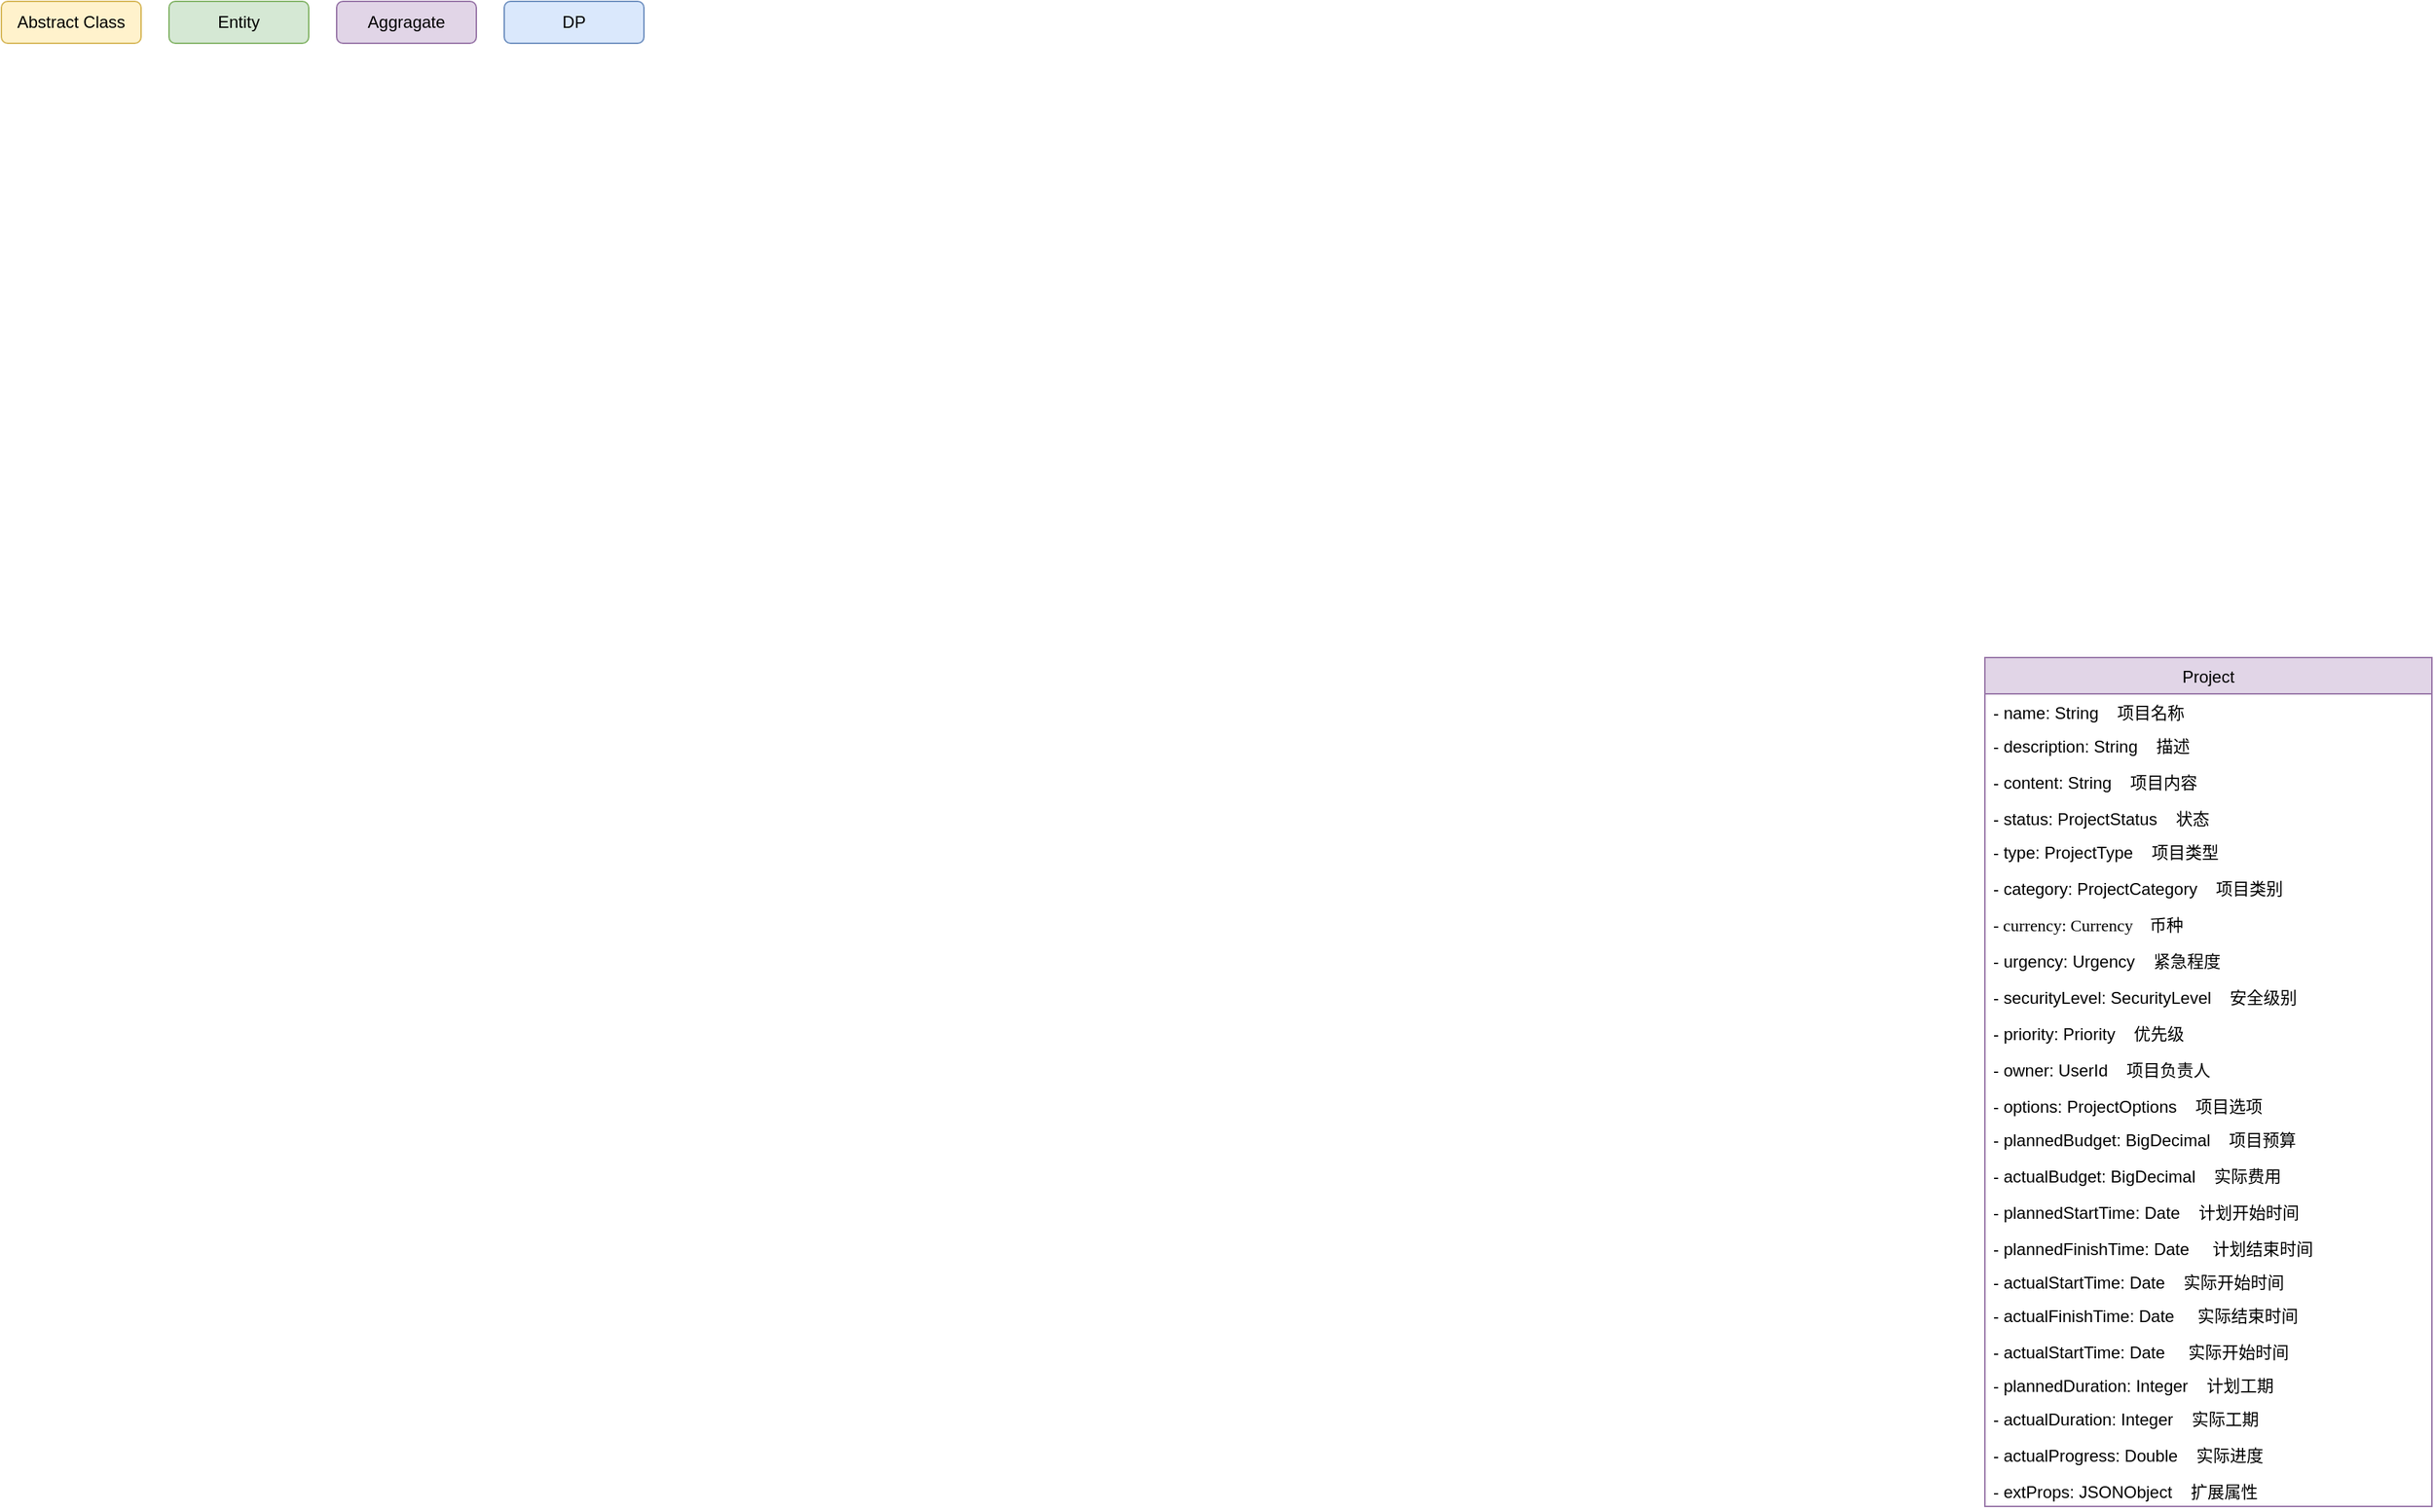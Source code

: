 <mxfile version="20.2.3" type="github">
  <diagram id="zvtIiUgUU0xi6xXW93Rc" name="第 1 页">
    <mxGraphModel dx="1673" dy="887" grid="1" gridSize="10" guides="1" tooltips="1" connect="1" arrows="1" fold="1" page="1" pageScale="1" pageWidth="3000" pageHeight="3000" math="0" shadow="0">
      <root>
        <mxCell id="0" />
        <mxCell id="1" parent="0" />
        <mxCell id="CRbPXUOF6EQkAs0VAF6y-1" value="Project" style="swimlane;fontStyle=0;childLayout=stackLayout;horizontal=1;startSize=26;fillColor=#e1d5e7;horizontalStack=0;resizeParent=1;resizeParentMax=0;resizeLast=0;collapsible=1;marginBottom=0;strokeColor=#9673a6;" vertex="1" parent="1">
          <mxGeometry x="1540" y="590.0" width="320" height="608" as="geometry" />
        </mxCell>
        <mxCell id="CRbPXUOF6EQkAs0VAF6y-2" value="- name: String    项目名称" style="text;strokeColor=none;fillColor=none;align=left;verticalAlign=top;spacingLeft=4;spacingRight=4;overflow=hidden;rotatable=0;points=[[0,0.5],[1,0.5]];portConstraint=eastwest;" vertex="1" parent="CRbPXUOF6EQkAs0VAF6y-1">
          <mxGeometry y="26" width="320" height="24" as="geometry" />
        </mxCell>
        <mxCell id="CRbPXUOF6EQkAs0VAF6y-3" value="- description: String    描述" style="text;strokeColor=none;fillColor=none;align=left;verticalAlign=top;spacingLeft=4;spacingRight=4;overflow=hidden;rotatable=0;points=[[0,0.5],[1,0.5]];portConstraint=eastwest;" vertex="1" parent="CRbPXUOF6EQkAs0VAF6y-1">
          <mxGeometry y="50" width="320" height="26" as="geometry" />
        </mxCell>
        <mxCell id="CRbPXUOF6EQkAs0VAF6y-4" value="- content: String    项目内容" style="text;strokeColor=none;fillColor=none;align=left;verticalAlign=top;spacingLeft=4;spacingRight=4;overflow=hidden;rotatable=0;points=[[0,0.5],[1,0.5]];portConstraint=eastwest;" vertex="1" parent="CRbPXUOF6EQkAs0VAF6y-1">
          <mxGeometry y="76" width="320" height="26" as="geometry" />
        </mxCell>
        <mxCell id="CRbPXUOF6EQkAs0VAF6y-5" value="- status: ProjectStatus    状态" style="text;strokeColor=none;fillColor=none;align=left;verticalAlign=top;spacingLeft=4;spacingRight=4;overflow=hidden;rotatable=0;points=[[0,0.5],[1,0.5]];portConstraint=eastwest;" vertex="1" parent="CRbPXUOF6EQkAs0VAF6y-1">
          <mxGeometry y="102" width="320" height="24" as="geometry" />
        </mxCell>
        <mxCell id="CRbPXUOF6EQkAs0VAF6y-6" value="- type: ProjectType    项目类型" style="text;strokeColor=none;fillColor=none;align=left;verticalAlign=top;spacingLeft=4;spacingRight=4;overflow=hidden;rotatable=0;points=[[0,0.5],[1,0.5]];portConstraint=eastwest;" vertex="1" parent="CRbPXUOF6EQkAs0VAF6y-1">
          <mxGeometry y="126" width="320" height="26" as="geometry" />
        </mxCell>
        <mxCell id="CRbPXUOF6EQkAs0VAF6y-7" value="- category: ProjectCategory    项目类别" style="text;strokeColor=none;fillColor=none;align=left;verticalAlign=top;spacingLeft=4;spacingRight=4;overflow=hidden;rotatable=0;points=[[0,0.5],[1,0.5]];portConstraint=eastwest;" vertex="1" parent="CRbPXUOF6EQkAs0VAF6y-1">
          <mxGeometry y="152" width="320" height="26" as="geometry" />
        </mxCell>
        <mxCell id="CRbPXUOF6EQkAs0VAF6y-8" value="- currency: Currency    币种" style="text;strokeColor=none;fillColor=none;align=left;verticalAlign=middle;spacingLeft=4;spacingRight=4;overflow=hidden;rotatable=0;points=[[0,0.5],[1,0.5]];portConstraint=eastwest;fontStyle=0;labelBorderColor=none;labelBackgroundColor=none;fontFamily=Georgia;shadow=0;" vertex="1" parent="CRbPXUOF6EQkAs0VAF6y-1">
          <mxGeometry y="178" width="320" height="26" as="geometry" />
        </mxCell>
        <mxCell id="CRbPXUOF6EQkAs0VAF6y-9" value="- urgency: Urgency    紧急程度" style="text;strokeColor=none;fillColor=none;align=left;verticalAlign=top;spacingLeft=4;spacingRight=4;overflow=hidden;rotatable=0;points=[[0,0.5],[1,0.5]];portConstraint=eastwest;" vertex="1" parent="CRbPXUOF6EQkAs0VAF6y-1">
          <mxGeometry y="204" width="320" height="26" as="geometry" />
        </mxCell>
        <mxCell id="CRbPXUOF6EQkAs0VAF6y-10" value="- securityLevel: SecurityLevel    安全级别" style="text;strokeColor=none;fillColor=none;align=left;verticalAlign=top;spacingLeft=4;spacingRight=4;overflow=hidden;rotatable=0;points=[[0,0.5],[1,0.5]];portConstraint=eastwest;" vertex="1" parent="CRbPXUOF6EQkAs0VAF6y-1">
          <mxGeometry y="230" width="320" height="26" as="geometry" />
        </mxCell>
        <mxCell id="CRbPXUOF6EQkAs0VAF6y-11" value="- priority: Priority    优先级" style="text;strokeColor=none;fillColor=none;align=left;verticalAlign=top;spacingLeft=4;spacingRight=4;overflow=hidden;rotatable=0;points=[[0,0.5],[1,0.5]];portConstraint=eastwest;" vertex="1" parent="CRbPXUOF6EQkAs0VAF6y-1">
          <mxGeometry y="256" width="320" height="26" as="geometry" />
        </mxCell>
        <mxCell id="CRbPXUOF6EQkAs0VAF6y-12" value="- owner: UserId    项目负责人" style="text;strokeColor=none;fillColor=none;align=left;verticalAlign=top;spacingLeft=4;spacingRight=4;overflow=hidden;rotatable=0;points=[[0,0.5],[1,0.5]];portConstraint=eastwest;" vertex="1" parent="CRbPXUOF6EQkAs0VAF6y-1">
          <mxGeometry y="282" width="320" height="26" as="geometry" />
        </mxCell>
        <mxCell id="CRbPXUOF6EQkAs0VAF6y-13" value="- options: ProjectOptions    项目选项" style="text;strokeColor=none;fillColor=none;align=left;verticalAlign=top;spacingLeft=4;spacingRight=4;overflow=hidden;rotatable=0;points=[[0,0.5],[1,0.5]];portConstraint=eastwest;" vertex="1" parent="CRbPXUOF6EQkAs0VAF6y-1">
          <mxGeometry y="308" width="320" height="24" as="geometry" />
        </mxCell>
        <mxCell id="CRbPXUOF6EQkAs0VAF6y-14" value="- plannedBudget: BigDecimal    项目预算" style="text;strokeColor=none;fillColor=none;align=left;verticalAlign=top;spacingLeft=4;spacingRight=4;overflow=hidden;rotatable=0;points=[[0,0.5],[1,0.5]];portConstraint=eastwest;" vertex="1" parent="CRbPXUOF6EQkAs0VAF6y-1">
          <mxGeometry y="332" width="320" height="26" as="geometry" />
        </mxCell>
        <mxCell id="CRbPXUOF6EQkAs0VAF6y-15" value="- actualBudget: BigDecimal    实际费用" style="text;strokeColor=none;fillColor=none;align=left;verticalAlign=top;spacingLeft=4;spacingRight=4;overflow=hidden;rotatable=0;points=[[0,0.5],[1,0.5]];portConstraint=eastwest;" vertex="1" parent="CRbPXUOF6EQkAs0VAF6y-1">
          <mxGeometry y="358" width="320" height="26" as="geometry" />
        </mxCell>
        <mxCell id="CRbPXUOF6EQkAs0VAF6y-16" value="- plannedStartTime: Date    计划开始时间" style="text;strokeColor=none;fillColor=none;align=left;verticalAlign=top;spacingLeft=4;spacingRight=4;overflow=hidden;rotatable=0;points=[[0,0.5],[1,0.5]];portConstraint=eastwest;" vertex="1" parent="CRbPXUOF6EQkAs0VAF6y-1">
          <mxGeometry y="384" width="320" height="26" as="geometry" />
        </mxCell>
        <mxCell id="CRbPXUOF6EQkAs0VAF6y-17" value="- plannedFinishTime: Date     计划结束时间" style="text;strokeColor=none;fillColor=none;align=left;verticalAlign=top;spacingLeft=4;spacingRight=4;overflow=hidden;rotatable=0;points=[[0,0.5],[1,0.5]];portConstraint=eastwest;" vertex="1" parent="CRbPXUOF6EQkAs0VAF6y-1">
          <mxGeometry y="410" width="320" height="24" as="geometry" />
        </mxCell>
        <mxCell id="CRbPXUOF6EQkAs0VAF6y-18" value="- actualStartTime: Date    实际开始时间" style="text;strokeColor=none;fillColor=none;align=left;verticalAlign=top;spacingLeft=4;spacingRight=4;overflow=hidden;rotatable=0;points=[[0,0.5],[1,0.5]];portConstraint=eastwest;" vertex="1" parent="CRbPXUOF6EQkAs0VAF6y-1">
          <mxGeometry y="434" width="320" height="24" as="geometry" />
        </mxCell>
        <mxCell id="CRbPXUOF6EQkAs0VAF6y-19" value="- actualFinishTime: Date     实际结束时间" style="text;strokeColor=none;fillColor=none;align=left;verticalAlign=top;spacingLeft=4;spacingRight=4;overflow=hidden;rotatable=0;points=[[0,0.5],[1,0.5]];portConstraint=eastwest;" vertex="1" parent="CRbPXUOF6EQkAs0VAF6y-1">
          <mxGeometry y="458" width="320" height="26" as="geometry" />
        </mxCell>
        <mxCell id="CRbPXUOF6EQkAs0VAF6y-20" value="- actualStartTime: Date     实际开始时间" style="text;strokeColor=none;fillColor=none;align=left;verticalAlign=top;spacingLeft=4;spacingRight=4;overflow=hidden;rotatable=0;points=[[0,0.5],[1,0.5]];portConstraint=eastwest;" vertex="1" parent="CRbPXUOF6EQkAs0VAF6y-1">
          <mxGeometry y="484" width="320" height="24" as="geometry" />
        </mxCell>
        <mxCell id="CRbPXUOF6EQkAs0VAF6y-21" value="- plannedDuration: Integer    计划工期" style="text;strokeColor=none;fillColor=none;align=left;verticalAlign=top;spacingLeft=4;spacingRight=4;overflow=hidden;rotatable=0;points=[[0,0.5],[1,0.5]];portConstraint=eastwest;" vertex="1" parent="CRbPXUOF6EQkAs0VAF6y-1">
          <mxGeometry y="508" width="320" height="24" as="geometry" />
        </mxCell>
        <mxCell id="CRbPXUOF6EQkAs0VAF6y-22" value="- actualDuration: Integer    实际工期" style="text;strokeColor=none;fillColor=none;align=left;verticalAlign=top;spacingLeft=4;spacingRight=4;overflow=hidden;rotatable=0;points=[[0,0.5],[1,0.5]];portConstraint=eastwest;" vertex="1" parent="CRbPXUOF6EQkAs0VAF6y-1">
          <mxGeometry y="532" width="320" height="26" as="geometry" />
        </mxCell>
        <mxCell id="CRbPXUOF6EQkAs0VAF6y-23" value="- actualProgress: Double    实际进度" style="text;strokeColor=none;fillColor=none;align=left;verticalAlign=top;spacingLeft=4;spacingRight=4;overflow=hidden;rotatable=0;points=[[0,0.5],[1,0.5]];portConstraint=eastwest;" vertex="1" parent="CRbPXUOF6EQkAs0VAF6y-1">
          <mxGeometry y="558" width="320" height="26" as="geometry" />
        </mxCell>
        <mxCell id="CRbPXUOF6EQkAs0VAF6y-24" value="- extProps: JSONObject    扩展属性" style="text;strokeColor=none;fillColor=none;align=left;verticalAlign=top;spacingLeft=4;spacingRight=4;overflow=hidden;rotatable=0;points=[[0,0.5],[1,0.5]];portConstraint=eastwest;" vertex="1" parent="CRbPXUOF6EQkAs0VAF6y-1">
          <mxGeometry y="584" width="320" height="24" as="geometry" />
        </mxCell>
        <mxCell id="CRbPXUOF6EQkAs0VAF6y-29" value="Abstract Class" style="rounded=1;whiteSpace=wrap;html=1;fillColor=#fff2cc;strokeColor=#d6b656;" vertex="1" parent="1">
          <mxGeometry x="120" y="120" width="100" height="30" as="geometry" />
        </mxCell>
        <mxCell id="CRbPXUOF6EQkAs0VAF6y-30" value="Entity" style="rounded=1;whiteSpace=wrap;html=1;fillColor=#d5e8d4;strokeColor=#82b366;" vertex="1" parent="1">
          <mxGeometry x="240" y="120" width="100" height="30" as="geometry" />
        </mxCell>
        <mxCell id="CRbPXUOF6EQkAs0VAF6y-31" value="Aggragate" style="rounded=1;whiteSpace=wrap;html=1;fillColor=#e1d5e7;strokeColor=#9673a6;" vertex="1" parent="1">
          <mxGeometry x="360" y="120" width="100" height="30" as="geometry" />
        </mxCell>
        <mxCell id="CRbPXUOF6EQkAs0VAF6y-32" value="DP" style="rounded=1;whiteSpace=wrap;html=1;fillColor=#dae8fc;strokeColor=#6c8ebf;" vertex="1" parent="1">
          <mxGeometry x="480" y="120" width="100" height="30" as="geometry" />
        </mxCell>
      </root>
    </mxGraphModel>
  </diagram>
</mxfile>
